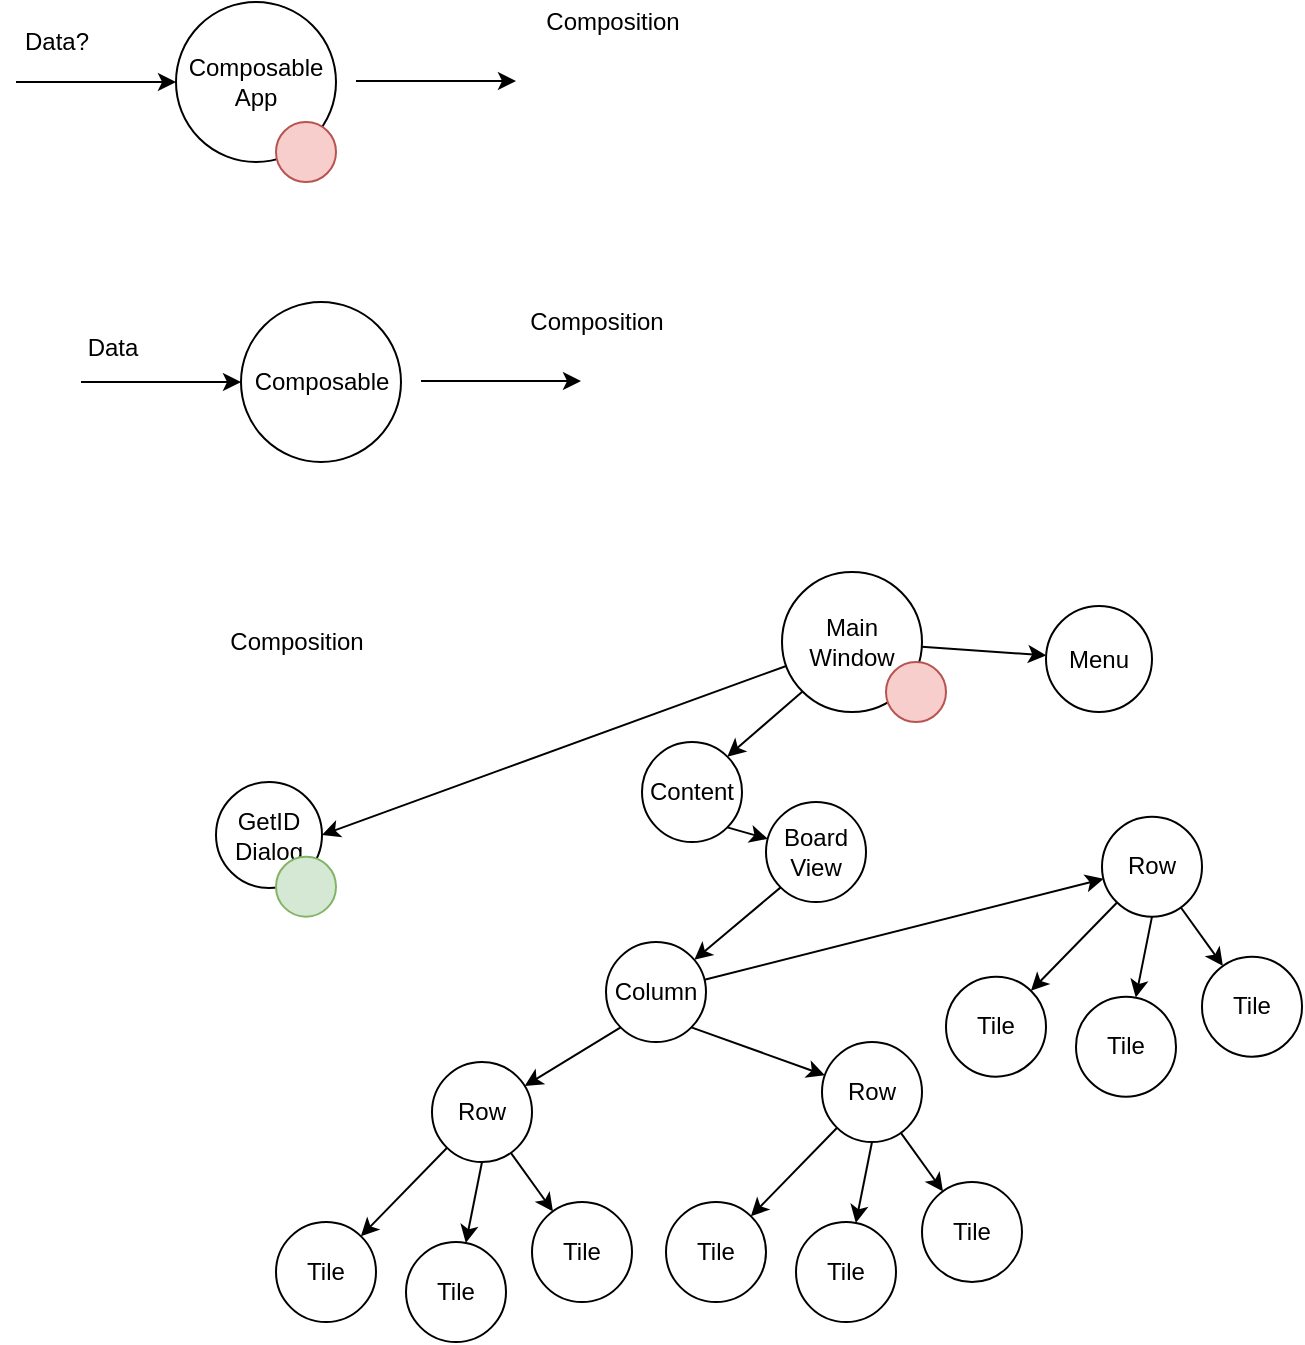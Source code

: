 <mxfile version="16.1.2" type="device" pages="5"><diagram name="Composition" id="DQzOrTwTT6oToo_THFVX"><mxGraphModel dx="770" dy="540" grid="1" gridSize="10" guides="1" tooltips="1" connect="1" arrows="1" fold="1" page="1" pageScale="1" pageWidth="827" pageHeight="1169" math="0" shadow="0"><root><mxCell id="EM75VLzxY7RigywYFU2o-0"/><mxCell id="EM75VLzxY7RigywYFU2o-1" parent="EM75VLzxY7RigywYFU2o-0"/><mxCell id="EM75VLzxY7RigywYFU2o-2" value="Composable&lt;br&gt;App" style="ellipse;whiteSpace=wrap;html=1;aspect=fixed;" parent="EM75VLzxY7RigywYFU2o-1" vertex="1"><mxGeometry x="130" y="70" width="80" height="80" as="geometry"/></mxCell><mxCell id="EM75VLzxY7RigywYFU2o-3" value="" style="endArrow=classic;html=1;rounded=0;entryX=0;entryY=0.5;entryDx=0;entryDy=0;" parent="EM75VLzxY7RigywYFU2o-1" target="EM75VLzxY7RigywYFU2o-2" edge="1"><mxGeometry width="50" height="50" relative="1" as="geometry"><mxPoint x="50" y="110" as="sourcePoint"/><mxPoint x="90" y="100" as="targetPoint"/></mxGeometry></mxCell><mxCell id="EM75VLzxY7RigywYFU2o-4" value="Composition" style="text;html=1;align=center;verticalAlign=middle;resizable=0;points=[];autosize=1;strokeColor=none;fillColor=none;" parent="EM75VLzxY7RigywYFU2o-1" vertex="1"><mxGeometry x="300" y="220" width="80" height="20" as="geometry"/></mxCell><mxCell id="EM75VLzxY7RigywYFU2o-5" value="" style="endArrow=classic;html=1;rounded=0;entryX=0;entryY=0.5;entryDx=0;entryDy=0;" parent="EM75VLzxY7RigywYFU2o-1" edge="1"><mxGeometry width="50" height="50" relative="1" as="geometry"><mxPoint x="220" y="109.5" as="sourcePoint"/><mxPoint x="300" y="109.5" as="targetPoint"/></mxGeometry></mxCell><mxCell id="EM75VLzxY7RigywYFU2o-6" value="Board&lt;br&gt;View" style="ellipse;whiteSpace=wrap;html=1;aspect=fixed;" parent="EM75VLzxY7RigywYFU2o-1" vertex="1"><mxGeometry x="425" y="470" width="50" height="50" as="geometry"/></mxCell><mxCell id="EM75VLzxY7RigywYFU2o-7" value="Column" style="ellipse;whiteSpace=wrap;html=1;aspect=fixed;" parent="EM75VLzxY7RigywYFU2o-1" vertex="1"><mxGeometry x="345" y="540" width="50" height="50" as="geometry"/></mxCell><mxCell id="EM75VLzxY7RigywYFU2o-8" value="" style="endArrow=classic;html=1;rounded=0;exitX=0;exitY=1;exitDx=0;exitDy=0;" parent="EM75VLzxY7RigywYFU2o-1" source="EM75VLzxY7RigywYFU2o-6" target="EM75VLzxY7RigywYFU2o-7" edge="1"><mxGeometry width="50" height="50" relative="1" as="geometry"><mxPoint x="435" y="610" as="sourcePoint"/><mxPoint x="485" y="560" as="targetPoint"/></mxGeometry></mxCell><mxCell id="EM75VLzxY7RigywYFU2o-9" value="Row" style="ellipse;whiteSpace=wrap;html=1;aspect=fixed;" parent="EM75VLzxY7RigywYFU2o-1" vertex="1"><mxGeometry x="258" y="600" width="50" height="50" as="geometry"/></mxCell><mxCell id="EM75VLzxY7RigywYFU2o-10" value="Tile" style="ellipse;whiteSpace=wrap;html=1;aspect=fixed;" parent="EM75VLzxY7RigywYFU2o-1" vertex="1"><mxGeometry x="308" y="670" width="50" height="50" as="geometry"/></mxCell><mxCell id="EM75VLzxY7RigywYFU2o-11" value="" style="endArrow=classic;html=1;rounded=0;" parent="EM75VLzxY7RigywYFU2o-1" source="EM75VLzxY7RigywYFU2o-9" target="EM75VLzxY7RigywYFU2o-10" edge="1"><mxGeometry width="50" height="50" relative="1" as="geometry"><mxPoint x="515" y="670" as="sourcePoint"/><mxPoint x="565" y="620" as="targetPoint"/></mxGeometry></mxCell><mxCell id="EM75VLzxY7RigywYFU2o-12" value="" style="endArrow=classic;html=1;rounded=0;exitX=0;exitY=1;exitDx=0;exitDy=0;" parent="EM75VLzxY7RigywYFU2o-1" source="EM75VLzxY7RigywYFU2o-7" target="EM75VLzxY7RigywYFU2o-9" edge="1"><mxGeometry width="50" height="50" relative="1" as="geometry"><mxPoint x="355" y="580" as="sourcePoint"/><mxPoint x="395.708" y="555.551" as="targetPoint"/></mxGeometry></mxCell><mxCell id="EM75VLzxY7RigywYFU2o-13" value="" style="ellipse;whiteSpace=wrap;html=1;aspect=fixed;fillColor=#f8cecc;strokeColor=#b85450;" parent="EM75VLzxY7RigywYFU2o-1" vertex="1"><mxGeometry x="180" y="130" width="30" height="30" as="geometry"/></mxCell><mxCell id="EM75VLzxY7RigywYFU2o-14" value="Tile" style="ellipse;whiteSpace=wrap;html=1;aspect=fixed;" parent="EM75VLzxY7RigywYFU2o-1" vertex="1"><mxGeometry x="245" y="690" width="50" height="50" as="geometry"/></mxCell><mxCell id="EM75VLzxY7RigywYFU2o-15" value="Tile" style="ellipse;whiteSpace=wrap;html=1;aspect=fixed;" parent="EM75VLzxY7RigywYFU2o-1" vertex="1"><mxGeometry x="180" y="680" width="50" height="50" as="geometry"/></mxCell><mxCell id="EM75VLzxY7RigywYFU2o-16" value="" style="endArrow=classic;html=1;rounded=0;" parent="EM75VLzxY7RigywYFU2o-1" source="EM75VLzxY7RigywYFU2o-9" target="EM75VLzxY7RigywYFU2o-15" edge="1"><mxGeometry width="50" height="50" relative="1" as="geometry"><mxPoint x="298.23" y="662.108" as="sourcePoint"/><mxPoint x="324.93" y="687.724" as="targetPoint"/></mxGeometry></mxCell><mxCell id="EM75VLzxY7RigywYFU2o-17" value="" style="endArrow=classic;html=1;rounded=0;exitX=0.5;exitY=1;exitDx=0;exitDy=0;" parent="EM75VLzxY7RigywYFU2o-1" source="EM75VLzxY7RigywYFU2o-9" target="EM75VLzxY7RigywYFU2o-14" edge="1"><mxGeometry width="50" height="50" relative="1" as="geometry"><mxPoint x="262.951" y="663.285" as="sourcePoint"/><mxPoint x="232.032" y="696.7" as="targetPoint"/></mxGeometry></mxCell><mxCell id="EM75VLzxY7RigywYFU2o-18" value="Row" style="ellipse;whiteSpace=wrap;html=1;aspect=fixed;" parent="EM75VLzxY7RigywYFU2o-1" vertex="1"><mxGeometry x="453" y="590" width="50" height="50" as="geometry"/></mxCell><mxCell id="EM75VLzxY7RigywYFU2o-19" value="Tile" style="ellipse;whiteSpace=wrap;html=1;aspect=fixed;" parent="EM75VLzxY7RigywYFU2o-1" vertex="1"><mxGeometry x="503" y="660" width="50" height="50" as="geometry"/></mxCell><mxCell id="EM75VLzxY7RigywYFU2o-20" value="" style="endArrow=classic;html=1;rounded=0;" parent="EM75VLzxY7RigywYFU2o-1" source="EM75VLzxY7RigywYFU2o-18" target="EM75VLzxY7RigywYFU2o-19" edge="1"><mxGeometry width="50" height="50" relative="1" as="geometry"><mxPoint x="710" y="660" as="sourcePoint"/><mxPoint x="760" y="610" as="targetPoint"/></mxGeometry></mxCell><mxCell id="EM75VLzxY7RigywYFU2o-21" value="Tile" style="ellipse;whiteSpace=wrap;html=1;aspect=fixed;" parent="EM75VLzxY7RigywYFU2o-1" vertex="1"><mxGeometry x="440" y="680" width="50" height="50" as="geometry"/></mxCell><mxCell id="EM75VLzxY7RigywYFU2o-22" value="Tile" style="ellipse;whiteSpace=wrap;html=1;aspect=fixed;" parent="EM75VLzxY7RigywYFU2o-1" vertex="1"><mxGeometry x="375" y="670" width="50" height="50" as="geometry"/></mxCell><mxCell id="EM75VLzxY7RigywYFU2o-23" value="" style="endArrow=classic;html=1;rounded=0;" parent="EM75VLzxY7RigywYFU2o-1" source="EM75VLzxY7RigywYFU2o-18" target="EM75VLzxY7RigywYFU2o-22" edge="1"><mxGeometry width="50" height="50" relative="1" as="geometry"><mxPoint x="493.23" y="652.108" as="sourcePoint"/><mxPoint x="519.93" y="677.724" as="targetPoint"/></mxGeometry></mxCell><mxCell id="EM75VLzxY7RigywYFU2o-24" value="" style="endArrow=classic;html=1;rounded=0;exitX=0.5;exitY=1;exitDx=0;exitDy=0;" parent="EM75VLzxY7RigywYFU2o-1" source="EM75VLzxY7RigywYFU2o-18" target="EM75VLzxY7RigywYFU2o-21" edge="1"><mxGeometry width="50" height="50" relative="1" as="geometry"><mxPoint x="457.951" y="653.285" as="sourcePoint"/><mxPoint x="427.032" y="686.7" as="targetPoint"/></mxGeometry></mxCell><mxCell id="EM75VLzxY7RigywYFU2o-25" value="" style="endArrow=classic;html=1;rounded=0;exitX=1;exitY=1;exitDx=0;exitDy=0;" parent="EM75VLzxY7RigywYFU2o-1" source="EM75VLzxY7RigywYFU2o-7" target="EM75VLzxY7RigywYFU2o-18" edge="1"><mxGeometry width="50" height="50" relative="1" as="geometry"><mxPoint x="362.322" y="592.678" as="sourcePoint"/><mxPoint x="314.343" y="621.981" as="targetPoint"/></mxGeometry></mxCell><mxCell id="EM75VLzxY7RigywYFU2o-26" value="Row" style="ellipse;whiteSpace=wrap;html=1;aspect=fixed;" parent="EM75VLzxY7RigywYFU2o-1" vertex="1"><mxGeometry x="593" y="477.32" width="50" height="50" as="geometry"/></mxCell><mxCell id="EM75VLzxY7RigywYFU2o-27" value="Tile" style="ellipse;whiteSpace=wrap;html=1;aspect=fixed;" parent="EM75VLzxY7RigywYFU2o-1" vertex="1"><mxGeometry x="643" y="547.32" width="50" height="50" as="geometry"/></mxCell><mxCell id="EM75VLzxY7RigywYFU2o-28" value="" style="endArrow=classic;html=1;rounded=0;" parent="EM75VLzxY7RigywYFU2o-1" source="EM75VLzxY7RigywYFU2o-26" target="EM75VLzxY7RigywYFU2o-27" edge="1"><mxGeometry width="50" height="50" relative="1" as="geometry"><mxPoint x="850" y="547.32" as="sourcePoint"/><mxPoint x="900" y="497.32" as="targetPoint"/></mxGeometry></mxCell><mxCell id="EM75VLzxY7RigywYFU2o-29" value="Tile" style="ellipse;whiteSpace=wrap;html=1;aspect=fixed;" parent="EM75VLzxY7RigywYFU2o-1" vertex="1"><mxGeometry x="580" y="567.32" width="50" height="50" as="geometry"/></mxCell><mxCell id="EM75VLzxY7RigywYFU2o-30" value="Tile" style="ellipse;whiteSpace=wrap;html=1;aspect=fixed;" parent="EM75VLzxY7RigywYFU2o-1" vertex="1"><mxGeometry x="515" y="557.32" width="50" height="50" as="geometry"/></mxCell><mxCell id="EM75VLzxY7RigywYFU2o-31" value="" style="endArrow=classic;html=1;rounded=0;" parent="EM75VLzxY7RigywYFU2o-1" source="EM75VLzxY7RigywYFU2o-26" target="EM75VLzxY7RigywYFU2o-30" edge="1"><mxGeometry width="50" height="50" relative="1" as="geometry"><mxPoint x="633.23" y="539.428" as="sourcePoint"/><mxPoint x="659.93" y="565.044" as="targetPoint"/></mxGeometry></mxCell><mxCell id="EM75VLzxY7RigywYFU2o-32" value="" style="endArrow=classic;html=1;rounded=0;exitX=0.5;exitY=1;exitDx=0;exitDy=0;" parent="EM75VLzxY7RigywYFU2o-1" source="EM75VLzxY7RigywYFU2o-26" target="EM75VLzxY7RigywYFU2o-29" edge="1"><mxGeometry width="50" height="50" relative="1" as="geometry"><mxPoint x="597.951" y="540.605" as="sourcePoint"/><mxPoint x="567.032" y="574.02" as="targetPoint"/></mxGeometry></mxCell><mxCell id="EM75VLzxY7RigywYFU2o-33" value="" style="endArrow=classic;html=1;rounded=0;" parent="EM75VLzxY7RigywYFU2o-1" source="EM75VLzxY7RigywYFU2o-7" target="EM75VLzxY7RigywYFU2o-26" edge="1"><mxGeometry width="50" height="50" relative="1" as="geometry"><mxPoint x="527.678" y="469.998" as="sourcePoint"/><mxPoint x="454.343" y="509.301" as="targetPoint"/></mxGeometry></mxCell><mxCell id="EM75VLzxY7RigywYFU2o-34" value="Composable" style="ellipse;whiteSpace=wrap;html=1;aspect=fixed;" parent="EM75VLzxY7RigywYFU2o-1" vertex="1"><mxGeometry x="162.5" y="220" width="80" height="80" as="geometry"/></mxCell><mxCell id="EM75VLzxY7RigywYFU2o-35" value="" style="endArrow=classic;html=1;rounded=0;entryX=0;entryY=0.5;entryDx=0;entryDy=0;" parent="EM75VLzxY7RigywYFU2o-1" target="EM75VLzxY7RigywYFU2o-34" edge="1"><mxGeometry width="50" height="50" relative="1" as="geometry"><mxPoint x="82.5" y="260" as="sourcePoint"/><mxPoint x="122.5" y="250" as="targetPoint"/></mxGeometry></mxCell><mxCell id="EM75VLzxY7RigywYFU2o-36" value="" style="endArrow=classic;html=1;rounded=0;entryX=0;entryY=0.5;entryDx=0;entryDy=0;" parent="EM75VLzxY7RigywYFU2o-1" edge="1"><mxGeometry width="50" height="50" relative="1" as="geometry"><mxPoint x="252.5" y="259.5" as="sourcePoint"/><mxPoint x="332.5" y="259.5" as="targetPoint"/></mxGeometry></mxCell><mxCell id="EM75VLzxY7RigywYFU2o-37" value="Data" style="text;html=1;align=center;verticalAlign=middle;resizable=0;points=[];autosize=1;strokeColor=none;fillColor=none;" parent="EM75VLzxY7RigywYFU2o-1" vertex="1"><mxGeometry x="77.5" y="232.68" width="40" height="20" as="geometry"/></mxCell><mxCell id="EM75VLzxY7RigywYFU2o-38" value="Composition" style="text;html=1;align=center;verticalAlign=middle;resizable=0;points=[];autosize=1;strokeColor=none;fillColor=none;" parent="EM75VLzxY7RigywYFU2o-1" vertex="1"><mxGeometry x="150" y="380.0" width="80" height="20" as="geometry"/></mxCell><mxCell id="EM75VLzxY7RigywYFU2o-39" value="Composition" style="text;html=1;align=center;verticalAlign=middle;resizable=0;points=[];autosize=1;strokeColor=none;fillColor=none;" parent="EM75VLzxY7RigywYFU2o-1" vertex="1"><mxGeometry x="308" y="70" width="80" height="20" as="geometry"/></mxCell><mxCell id="EM75VLzxY7RigywYFU2o-40" value="Data?" style="text;html=1;align=center;verticalAlign=middle;resizable=0;points=[];autosize=1;strokeColor=none;fillColor=none;" parent="EM75VLzxY7RigywYFU2o-1" vertex="1"><mxGeometry x="45" y="80" width="50" height="20" as="geometry"/></mxCell><mxCell id="EM75VLzxY7RigywYFU2o-41" value="Main&lt;br&gt;Window" style="ellipse;whiteSpace=wrap;html=1;aspect=fixed;" parent="EM75VLzxY7RigywYFU2o-1" vertex="1"><mxGeometry x="433" y="355" width="70" height="70" as="geometry"/></mxCell><mxCell id="EM75VLzxY7RigywYFU2o-42" value="" style="ellipse;whiteSpace=wrap;html=1;aspect=fixed;fillColor=#f8cecc;strokeColor=#b85450;" parent="EM75VLzxY7RigywYFU2o-1" vertex="1"><mxGeometry x="485" y="400" width="30" height="30" as="geometry"/></mxCell><mxCell id="EM75VLzxY7RigywYFU2o-43" value="" style="endArrow=classic;html=1;rounded=0;exitX=0;exitY=1;exitDx=0;exitDy=0;entryX=1;entryY=0;entryDx=0;entryDy=0;" parent="EM75VLzxY7RigywYFU2o-1" source="EM75VLzxY7RigywYFU2o-41" target="EM75VLzxY7RigywYFU2o-46" edge="1"><mxGeometry width="50" height="50" relative="1" as="geometry"><mxPoint x="325" y="440" as="sourcePoint"/><mxPoint x="390" y="430" as="targetPoint"/></mxGeometry></mxCell><mxCell id="EM75VLzxY7RigywYFU2o-44" value="Menu" style="ellipse;whiteSpace=wrap;html=1;aspect=fixed;" parent="EM75VLzxY7RigywYFU2o-1" vertex="1"><mxGeometry x="565" y="372" width="53" height="53" as="geometry"/></mxCell><mxCell id="EM75VLzxY7RigywYFU2o-45" value="" style="endArrow=classic;html=1;rounded=0;" parent="EM75VLzxY7RigywYFU2o-1" source="EM75VLzxY7RigywYFU2o-41" target="EM75VLzxY7RigywYFU2o-44" edge="1"><mxGeometry width="50" height="50" relative="1" as="geometry"><mxPoint x="453.251" y="424.749" as="sourcePoint"/><mxPoint x="430.643" y="463.433" as="targetPoint"/></mxGeometry></mxCell><mxCell id="EM75VLzxY7RigywYFU2o-46" value="Content" style="ellipse;whiteSpace=wrap;html=1;aspect=fixed;" parent="EM75VLzxY7RigywYFU2o-1" vertex="1"><mxGeometry x="363" y="440" width="50" height="50" as="geometry"/></mxCell><mxCell id="EM75VLzxY7RigywYFU2o-47" value="" style="endArrow=classic;html=1;rounded=0;exitX=1;exitY=1;exitDx=0;exitDy=0;" parent="EM75VLzxY7RigywYFU2o-1" source="EM75VLzxY7RigywYFU2o-46" target="EM75VLzxY7RigywYFU2o-6" edge="1"><mxGeometry width="50" height="50" relative="1" as="geometry"><mxPoint x="210" y="510" as="sourcePoint"/><mxPoint x="260" y="460" as="targetPoint"/></mxGeometry></mxCell><mxCell id="EM75VLzxY7RigywYFU2o-48" value="GetID&lt;br&gt;Dialog" style="ellipse;whiteSpace=wrap;html=1;aspect=fixed;" parent="EM75VLzxY7RigywYFU2o-1" vertex="1"><mxGeometry x="150" y="460" width="53" height="53" as="geometry"/></mxCell><mxCell id="EM75VLzxY7RigywYFU2o-49" value="" style="endArrow=classic;html=1;rounded=0;entryX=1;entryY=0.5;entryDx=0;entryDy=0;" parent="EM75VLzxY7RigywYFU2o-1" source="EM75VLzxY7RigywYFU2o-41" target="EM75VLzxY7RigywYFU2o-48" edge="1"><mxGeometry width="50" height="50" relative="1" as="geometry"><mxPoint x="453.251" y="424.749" as="sourcePoint"/><mxPoint x="390.678" y="447.322" as="targetPoint"/></mxGeometry></mxCell><mxCell id="EM75VLzxY7RigywYFU2o-50" value="" style="ellipse;whiteSpace=wrap;html=1;aspect=fixed;fillColor=#d5e8d4;strokeColor=#82b366;" parent="EM75VLzxY7RigywYFU2o-1" vertex="1"><mxGeometry x="180" y="497.32" width="30" height="30" as="geometry"/></mxCell></root></mxGraphModel></diagram><diagram id="XFgPC7SHiE-whiL49PA9" name="Layered Archtecture"><mxGraphModel dx="1346" dy="822" grid="1" gridSize="10" guides="1" tooltips="1" connect="1" arrows="1" fold="1" page="1" pageScale="1" pageWidth="827" pageHeight="1169" math="0" shadow="0"><root><mxCell id="QUNlm2pRyiHpR9B8u_TT-0"/><mxCell id="QUNlm2pRyiHpR9B8u_TT-1" parent="QUNlm2pRyiHpR9B8u_TT-0"/><mxCell id="sozCLnGSaxEM8_Ai2AmW-0" value="Data Layer" style="rounded=0;whiteSpace=wrap;html=1;" parent="QUNlm2pRyiHpR9B8u_TT-1" vertex="1"><mxGeometry x="190" y="480" width="310" height="50" as="geometry"/></mxCell><mxCell id="I8IljvWTggJ1wj0o0t3Q-0" value="Domain Layer (Business Layer)" style="rounded=0;whiteSpace=wrap;html=1;" parent="QUNlm2pRyiHpR9B8u_TT-1" vertex="1"><mxGeometry x="190" y="430" width="310" height="50" as="geometry"/></mxCell><mxCell id="I8IljvWTggJ1wj0o0t3Q-1" value="Presentation Layer" style="rounded=0;whiteSpace=wrap;html=1;" parent="QUNlm2pRyiHpR9B8u_TT-1" vertex="1"><mxGeometry x="190" y="380" width="310" height="50" as="geometry"/></mxCell><mxCell id="I8IljvWTggJ1wj0o0t3Q-2" value="" style="endArrow=classic;html=1;rounded=0;" parent="QUNlm2pRyiHpR9B8u_TT-1" edge="1"><mxGeometry width="50" height="50" relative="1" as="geometry"><mxPoint x="230" y="410" as="sourcePoint"/><mxPoint x="230" y="450" as="targetPoint"/></mxGeometry></mxCell><mxCell id="I8IljvWTggJ1wj0o0t3Q-3" value="" style="endArrow=classic;html=1;rounded=0;" parent="QUNlm2pRyiHpR9B8u_TT-1" edge="1"><mxGeometry width="50" height="50" relative="1" as="geometry"><mxPoint x="230" y="470" as="sourcePoint"/><mxPoint x="230" y="510" as="targetPoint"/></mxGeometry></mxCell><mxCell id="koKv7q79C_sLxPK9YNgt-7" value="" style="group" parent="QUNlm2pRyiHpR9B8u_TT-1" vertex="1" connectable="0"><mxGeometry x="430" y="350" width="100" height="80" as="geometry"/></mxCell><mxCell id="koKv7q79C_sLxPK9YNgt-0" value="C" style="ellipse;whiteSpace=wrap;html=1;aspect=fixed;" parent="koKv7q79C_sLxPK9YNgt-7" vertex="1"><mxGeometry x="36.667" width="21.538" height="21.538" as="geometry"/></mxCell><mxCell id="koKv7q79C_sLxPK9YNgt-1" value="V" style="ellipse;whiteSpace=wrap;html=1;aspect=fixed;" parent="koKv7q79C_sLxPK9YNgt-7" vertex="1"><mxGeometry y="48" width="21.538" height="21.538" as="geometry"/></mxCell><mxCell id="koKv7q79C_sLxPK9YNgt-2" value="M" style="ellipse;whiteSpace=wrap;html=1;aspect=fixed;" parent="koKv7q79C_sLxPK9YNgt-7" vertex="1"><mxGeometry x="73.333" y="48" width="21.538" height="21.538" as="geometry"/></mxCell><mxCell id="koKv7q79C_sLxPK9YNgt-3" value="" style="endArrow=classic;html=1;rounded=0;exitX=0.085;exitY=0.79;exitDx=0;exitDy=0;exitPerimeter=0;" parent="koKv7q79C_sLxPK9YNgt-7" source="koKv7q79C_sLxPK9YNgt-0" target="koKv7q79C_sLxPK9YNgt-1" edge="1"><mxGeometry width="50" height="50" relative="1" as="geometry"><mxPoint x="43.333" y="68.0" as="sourcePoint"/><mxPoint x="60" y="48" as="targetPoint"/></mxGeometry></mxCell><mxCell id="koKv7q79C_sLxPK9YNgt-4" value="" style="endArrow=classic;html=1;rounded=0;entryX=0;entryY=0.5;entryDx=0;entryDy=0;" parent="koKv7q79C_sLxPK9YNgt-7" source="koKv7q79C_sLxPK9YNgt-1" target="koKv7q79C_sLxPK9YNgt-2" edge="1"><mxGeometry width="50" height="50" relative="1" as="geometry"><mxPoint x="42.267" y="29.28" as="sourcePoint"/><mxPoint x="56.667" y="68.0" as="targetPoint"/></mxGeometry></mxCell><mxCell id="koKv7q79C_sLxPK9YNgt-5" value="" style="endArrow=classic;html=1;rounded=0;" parent="koKv7q79C_sLxPK9YNgt-7" source="koKv7q79C_sLxPK9YNgt-0" target="koKv7q79C_sLxPK9YNgt-2" edge="1"><mxGeometry width="50" height="50" relative="1" as="geometry"><mxPoint x="30" y="68.0" as="sourcePoint"/><mxPoint x="76.667" y="68.0" as="targetPoint"/></mxGeometry></mxCell><mxCell id="koKv7q79C_sLxPK9YNgt-6" value="" style="endArrow=classic;html=1;rounded=0;strokeColor=#FF0000;" parent="koKv7q79C_sLxPK9YNgt-7" edge="1"><mxGeometry width="50" height="50" relative="1" as="geometry"><mxPoint x="26.667" y="56" as="sourcePoint"/><mxPoint x="43.333" y="32" as="targetPoint"/></mxGeometry></mxCell><mxCell id="xPbCDEJXuOsCUDQsQods-0" value="" style="endArrow=classic;html=1;rounded=0;" parent="QUNlm2pRyiHpR9B8u_TT-1" edge="1"><mxGeometry width="50" height="50" relative="1" as="geometry"><mxPoint x="520" y="500" as="sourcePoint"/><mxPoint x="520" y="470" as="targetPoint"/></mxGeometry></mxCell><mxCell id="1Jih7F8-1dYkP_6f8EYf-0" value="" style="verticalLabelPosition=bottom;verticalAlign=top;html=1;shape=mxgraph.basic.x;fillColor=#FF0000;" parent="QUNlm2pRyiHpR9B8u_TT-1" vertex="1"><mxGeometry x="530" y="480" width="11" height="15" as="geometry"/></mxCell></root></mxGraphModel></diagram><diagram id="tP1muGleJNkZxtdEtbyS" name="DB interactions"><mxGraphModel dx="1106" dy="822" grid="1" gridSize="10" guides="1" tooltips="1" connect="1" arrows="1" fold="1" page="1" pageScale="1" pageWidth="827" pageHeight="1169" math="0" shadow="0"><root><mxCell id="WgF3wN6uJbwKUoMRtvB2-0"/><mxCell id="WgF3wN6uJbwKUoMRtvB2-1" parent="WgF3wN6uJbwKUoMRtvB2-0"/><mxCell id="WgF3wN6uJbwKUoMRtvB2-3" value="" style="shape=datastore;whiteSpace=wrap;html=1;" parent="WgF3wN6uJbwKUoMRtvB2-1" vertex="1"><mxGeometry x="350" y="470" width="50" height="70" as="geometry"/></mxCell><mxCell id="WgF3wN6uJbwKUoMRtvB2-4" value="" style="ellipse;whiteSpace=wrap;html=1;aspect=fixed;" parent="WgF3wN6uJbwKUoMRtvB2-1" vertex="1"><mxGeometry x="230" y="630" width="80" height="80" as="geometry"/></mxCell><mxCell id="WgF3wN6uJbwKUoMRtvB2-5" value="" style="endArrow=classic;html=1;rounded=0;exitX=0.75;exitY=0;exitDx=0;exitDy=0;exitPerimeter=0;" parent="WgF3wN6uJbwKUoMRtvB2-1" source="WgF3wN6uJbwKUoMRtvB2-4" edge="1"><mxGeometry width="50" height="50" relative="1" as="geometry"><mxPoint x="370" y="620" as="sourcePoint"/><mxPoint x="350" y="550" as="targetPoint"/></mxGeometry></mxCell><mxCell id="WgF3wN6uJbwKUoMRtvB2-6" value="" style="ellipse;whiteSpace=wrap;html=1;aspect=fixed;" parent="WgF3wN6uJbwKUoMRtvB2-1" vertex="1"><mxGeometry x="470" y="640" width="80" height="80" as="geometry"/></mxCell><mxCell id="WgF3wN6uJbwKUoMRtvB2-7" value="" style="endArrow=classic;html=1;rounded=0;" parent="WgF3wN6uJbwKUoMRtvB2-1" edge="1"><mxGeometry width="50" height="50" relative="1" as="geometry"><mxPoint x="410" y="550" as="sourcePoint"/><mxPoint x="480" y="640" as="targetPoint"/></mxGeometry></mxCell><mxCell id="WgF3wN6uJbwKUoMRtvB2-9" value="SharedGameState" style="text;html=1;strokeColor=none;fillColor=none;align=center;verticalAlign=middle;whiteSpace=wrap;rounded=0;" parent="WgF3wN6uJbwKUoMRtvB2-1" vertex="1"><mxGeometry x="170" y="560" width="110" height="30" as="geometry"/></mxCell><mxCell id="WgF3wN6uJbwKUoMRtvB2-11" value="Board" style="text;html=1;strokeColor=none;fillColor=none;align=center;verticalAlign=middle;whiteSpace=wrap;rounded=0;" parent="WgF3wN6uJbwKUoMRtvB2-1" vertex="1"><mxGeometry x="240" y="655" width="60" height="30" as="geometry"/></mxCell><mxCell id="WgF3wN6uJbwKUoMRtvB2-12" value="Board" style="text;html=1;strokeColor=none;fillColor=none;align=center;verticalAlign=middle;whiteSpace=wrap;rounded=0;" parent="WgF3wN6uJbwKUoMRtvB2-1" vertex="1"><mxGeometry x="480" y="665" width="60" height="30" as="geometry"/></mxCell><mxCell id="GWDLY_A5tAGvPXr1rmAg-0" value="SharedGameState" style="text;html=1;strokeColor=none;fillColor=none;align=center;verticalAlign=middle;whiteSpace=wrap;rounded=0;" parent="WgF3wN6uJbwKUoMRtvB2-1" vertex="1"><mxGeometry x="460" y="560" width="110" height="30" as="geometry"/></mxCell></root></mxGraphModel></diagram><diagram id="IVs3qbxA9G17hMsgnnh2" name="Composition details"><mxGraphModel dx="770" dy="593" grid="1" gridSize="10" guides="1" tooltips="1" connect="1" arrows="1" fold="1" page="1" pageScale="1" pageWidth="827" pageHeight="1169" math="0" shadow="0"><root><mxCell id="sOrv18CQVYlE2-Vitsdv-0"/><mxCell id="sOrv18CQVYlE2-Vitsdv-1" parent="sOrv18CQVYlE2-Vitsdv-0"/><mxCell id="sOrv18CQVYlE2-Vitsdv-2" value="Composable&lt;br&gt;App" style="ellipse;whiteSpace=wrap;html=1;aspect=fixed;" parent="sOrv18CQVYlE2-Vitsdv-1" vertex="1"><mxGeometry x="130" y="70" width="80" height="80" as="geometry"/></mxCell><mxCell id="sOrv18CQVYlE2-Vitsdv-3" value="" style="endArrow=classic;html=1;rounded=0;entryX=0;entryY=0.5;entryDx=0;entryDy=0;" parent="sOrv18CQVYlE2-Vitsdv-1" target="sOrv18CQVYlE2-Vitsdv-2" edge="1"><mxGeometry width="50" height="50" relative="1" as="geometry"><mxPoint x="50" y="110" as="sourcePoint"/><mxPoint x="90" y="100" as="targetPoint"/></mxGeometry></mxCell><mxCell id="sOrv18CQVYlE2-Vitsdv-5" value="Composition" style="text;html=1;align=center;verticalAlign=middle;resizable=0;points=[];autosize=1;strokeColor=none;fillColor=none;" parent="sOrv18CQVYlE2-Vitsdv-1" vertex="1"><mxGeometry x="689.25" y="70" width="80" height="20" as="geometry"/></mxCell><mxCell id="sOrv18CQVYlE2-Vitsdv-6" value="" style="endArrow=classic;html=1;rounded=0;entryX=0;entryY=0.5;entryDx=0;entryDy=0;" parent="sOrv18CQVYlE2-Vitsdv-1" edge="1"><mxGeometry width="50" height="50" relative="1" as="geometry"><mxPoint x="220" y="109.5" as="sourcePoint"/><mxPoint x="300" y="109.5" as="targetPoint"/></mxGeometry></mxCell><mxCell id="sOrv18CQVYlE2-Vitsdv-10" value="Row" style="ellipse;whiteSpace=wrap;html=1;aspect=fixed;" parent="sOrv18CQVYlE2-Vitsdv-1" vertex="1"><mxGeometry x="258" y="400" width="50" height="50" as="geometry"/></mxCell><mxCell id="sOrv18CQVYlE2-Vitsdv-11" value="Inner" style="ellipse;whiteSpace=wrap;html=1;aspect=fixed;" parent="sOrv18CQVYlE2-Vitsdv-1" vertex="1"><mxGeometry x="340" y="460" width="50" height="50" as="geometry"/></mxCell><mxCell id="sOrv18CQVYlE2-Vitsdv-12" value="" style="endArrow=classic;html=1;rounded=0;" parent="sOrv18CQVYlE2-Vitsdv-1" source="sOrv18CQVYlE2-Vitsdv-10" target="sOrv18CQVYlE2-Vitsdv-11" edge="1"><mxGeometry width="50" height="50" relative="1" as="geometry"><mxPoint x="515" y="670" as="sourcePoint"/><mxPoint x="565" y="620" as="targetPoint"/></mxGeometry></mxCell><mxCell id="sOrv18CQVYlE2-Vitsdv-16" value="" style="endArrow=classic;html=1;rounded=0;exitX=0;exitY=1;exitDx=0;exitDy=0;" parent="sOrv18CQVYlE2-Vitsdv-1" source="agZH2Bjcedg1NC9KTspC-5" target="sOrv18CQVYlE2-Vitsdv-10" edge="1"><mxGeometry width="50" height="50" relative="1" as="geometry"><mxPoint x="355" y="580" as="sourcePoint"/><mxPoint x="395.708" y="555.551" as="targetPoint"/></mxGeometry></mxCell><mxCell id="zea3jXERtuVWsgwWU70J-2" value="" style="ellipse;whiteSpace=wrap;html=1;aspect=fixed;fillColor=#f8cecc;strokeColor=#b85450;" parent="sOrv18CQVYlE2-Vitsdv-1" vertex="1"><mxGeometry x="180" y="130" width="30" height="30" as="geometry"/></mxCell><mxCell id="zea3jXERtuVWsgwWU70J-3" value="Button" style="ellipse;whiteSpace=wrap;html=1;aspect=fixed;" parent="sOrv18CQVYlE2-Vitsdv-1" vertex="1"><mxGeometry x="243" y="490" width="50" height="50" as="geometry"/></mxCell><mxCell id="zea3jXERtuVWsgwWU70J-4" value="Text" style="ellipse;whiteSpace=wrap;html=1;aspect=fixed;" parent="sOrv18CQVYlE2-Vitsdv-1" vertex="1"><mxGeometry x="145" y="460" width="50" height="50" as="geometry"/></mxCell><mxCell id="zea3jXERtuVWsgwWU70J-5" value="" style="endArrow=classic;html=1;rounded=0;" parent="sOrv18CQVYlE2-Vitsdv-1" source="sOrv18CQVYlE2-Vitsdv-10" target="zea3jXERtuVWsgwWU70J-4" edge="1"><mxGeometry width="50" height="50" relative="1" as="geometry"><mxPoint x="298.23" y="662.108" as="sourcePoint"/><mxPoint x="324.93" y="687.724" as="targetPoint"/></mxGeometry></mxCell><mxCell id="zea3jXERtuVWsgwWU70J-6" value="" style="endArrow=classic;html=1;rounded=0;exitX=0.32;exitY=0.94;exitDx=0;exitDy=0;exitPerimeter=0;" parent="sOrv18CQVYlE2-Vitsdv-1" source="sOrv18CQVYlE2-Vitsdv-10" target="zea3jXERtuVWsgwWU70J-3" edge="1"><mxGeometry width="50" height="50" relative="1" as="geometry"><mxPoint x="262.951" y="663.285" as="sourcePoint"/><mxPoint x="232.032" y="696.7" as="targetPoint"/></mxGeometry></mxCell><mxCell id="zea3jXERtuVWsgwWU70J-28" value="Composable" style="ellipse;whiteSpace=wrap;html=1;aspect=fixed;" parent="sOrv18CQVYlE2-Vitsdv-1" vertex="1"><mxGeometry x="551.75" y="70" width="80" height="80" as="geometry"/></mxCell><mxCell id="zea3jXERtuVWsgwWU70J-29" value="" style="endArrow=classic;html=1;rounded=0;entryX=0;entryY=0.5;entryDx=0;entryDy=0;" parent="sOrv18CQVYlE2-Vitsdv-1" target="zea3jXERtuVWsgwWU70J-28" edge="1"><mxGeometry width="50" height="50" relative="1" as="geometry"><mxPoint x="471.75" y="110" as="sourcePoint"/><mxPoint x="511.75" y="100" as="targetPoint"/></mxGeometry></mxCell><mxCell id="zea3jXERtuVWsgwWU70J-30" value="" style="endArrow=classic;html=1;rounded=0;entryX=0;entryY=0.5;entryDx=0;entryDy=0;" parent="sOrv18CQVYlE2-Vitsdv-1" edge="1"><mxGeometry width="50" height="50" relative="1" as="geometry"><mxPoint x="641.75" y="109.5" as="sourcePoint"/><mxPoint x="721.75" y="109.5" as="targetPoint"/></mxGeometry></mxCell><mxCell id="zea3jXERtuVWsgwWU70J-32" value="Data" style="text;html=1;align=center;verticalAlign=middle;resizable=0;points=[];autosize=1;strokeColor=none;fillColor=none;" parent="sOrv18CQVYlE2-Vitsdv-1" vertex="1"><mxGeometry x="466.75" y="82.68" width="40" height="20" as="geometry"/></mxCell><mxCell id="zea3jXERtuVWsgwWU70J-33" value="Composition" style="text;html=1;align=center;verticalAlign=middle;resizable=0;points=[];autosize=1;strokeColor=none;fillColor=none;" parent="sOrv18CQVYlE2-Vitsdv-1" vertex="1"><mxGeometry x="240" y="260.0" width="80" height="20" as="geometry"/></mxCell><mxCell id="4t40e_N5Oaf3Y5Rbovl1-0" value="Composition" style="text;html=1;align=center;verticalAlign=middle;resizable=0;points=[];autosize=1;strokeColor=none;fillColor=none;" parent="sOrv18CQVYlE2-Vitsdv-1" vertex="1"><mxGeometry x="293" y="70" width="80" height="20" as="geometry"/></mxCell><mxCell id="4t40e_N5Oaf3Y5Rbovl1-1" value="Data?" style="text;html=1;align=center;verticalAlign=middle;resizable=0;points=[];autosize=1;strokeColor=none;fillColor=none;" parent="sOrv18CQVYlE2-Vitsdv-1" vertex="1"><mxGeometry x="45" y="80" width="50" height="20" as="geometry"/></mxCell><mxCell id="agZH2Bjcedg1NC9KTspC-0" value="App" style="ellipse;whiteSpace=wrap;html=1;aspect=fixed;" parent="sOrv18CQVYlE2-Vitsdv-1" vertex="1"><mxGeometry x="400" y="250" width="70" height="70" as="geometry"/></mxCell><mxCell id="agZH2Bjcedg1NC9KTspC-2" value="" style="endArrow=classic;html=1;rounded=0;exitX=0;exitY=1;exitDx=0;exitDy=0;entryX=1;entryY=0;entryDx=0;entryDy=0;" parent="sOrv18CQVYlE2-Vitsdv-1" source="agZH2Bjcedg1NC9KTspC-0" target="agZH2Bjcedg1NC9KTspC-5" edge="1"><mxGeometry width="50" height="50" relative="1" as="geometry"><mxPoint x="325" y="440" as="sourcePoint"/><mxPoint x="390" y="430" as="targetPoint"/></mxGeometry></mxCell><mxCell id="agZH2Bjcedg1NC9KTspC-5" value="Outer" style="ellipse;whiteSpace=wrap;html=1;aspect=fixed;" parent="sOrv18CQVYlE2-Vitsdv-1" vertex="1"><mxGeometry x="328.75" y="340" width="50" height="50" as="geometry"/></mxCell><mxCell id="6lrCIlYuZFd-1WALy9Kg-0" value="Stateful" style="text;html=1;align=center;verticalAlign=middle;resizable=0;points=[];autosize=1;strokeColor=none;fillColor=none;fontSize=18;" parent="sOrv18CQVYlE2-Vitsdv-1" vertex="1"><mxGeometry x="130" y="25" width="80" height="30" as="geometry"/></mxCell><mxCell id="6lrCIlYuZFd-1WALy9Kg-1" value="Stateless" style="text;html=1;align=center;verticalAlign=middle;resizable=0;points=[];autosize=1;strokeColor=none;fillColor=none;fontSize=18;" parent="sOrv18CQVYlE2-Vitsdv-1" vertex="1"><mxGeometry x="558" y="25" width="90" height="30" as="geometry"/></mxCell><mxCell id="6lrCIlYuZFd-1WALy9Kg-3" value="Text" style="ellipse;whiteSpace=wrap;html=1;aspect=fixed;" parent="sOrv18CQVYlE2-Vitsdv-1" vertex="1"><mxGeometry x="200" y="560" width="50" height="50" as="geometry"/></mxCell><mxCell id="6lrCIlYuZFd-1WALy9Kg-4" value="" style="endArrow=classic;html=1;rounded=0;entryX=0.7;entryY=0.02;entryDx=0;entryDy=0;entryPerimeter=0;" parent="sOrv18CQVYlE2-Vitsdv-1" source="zea3jXERtuVWsgwWU70J-3" target="6lrCIlYuZFd-1WALy9Kg-3" edge="1"><mxGeometry width="50" height="50" relative="1" as="geometry"><mxPoint x="293" y="460" as="sourcePoint"/><mxPoint x="210" y="600" as="targetPoint"/></mxGeometry></mxCell><mxCell id="6lrCIlYuZFd-1WALy9Kg-6" value="Button" style="ellipse;whiteSpace=wrap;html=1;aspect=fixed;" parent="sOrv18CQVYlE2-Vitsdv-1" vertex="1"><mxGeometry x="414" y="520" width="50" height="50" as="geometry"/></mxCell><mxCell id="6lrCIlYuZFd-1WALy9Kg-7" value="Text" style="ellipse;whiteSpace=wrap;html=1;aspect=fixed;" parent="sOrv18CQVYlE2-Vitsdv-1" vertex="1"><mxGeometry x="350" y="570" width="50" height="50" as="geometry"/></mxCell><mxCell id="6lrCIlYuZFd-1WALy9Kg-8" value="" style="endArrow=classic;html=1;rounded=0;" parent="sOrv18CQVYlE2-Vitsdv-1" source="6lrCIlYuZFd-1WALy9Kg-6" target="6lrCIlYuZFd-1WALy9Kg-7" edge="1"><mxGeometry width="50" height="50" relative="1" as="geometry"><mxPoint x="501.75" y="470" as="sourcePoint"/><mxPoint x="418.75" y="610" as="targetPoint"/></mxGeometry></mxCell><mxCell id="6lrCIlYuZFd-1WALy9Kg-9" value="" style="endArrow=classic;html=1;rounded=0;exitX=0.725;exitY=0.94;exitDx=0;exitDy=0;exitPerimeter=0;" parent="sOrv18CQVYlE2-Vitsdv-1" source="sOrv18CQVYlE2-Vitsdv-11" target="6lrCIlYuZFd-1WALy9Kg-6" edge="1"><mxGeometry width="50" height="50" relative="1" as="geometry"><mxPoint x="308.446" y="454.658" as="sourcePoint"/><mxPoint x="348.401" y="505.266" as="targetPoint"/></mxGeometry></mxCell><mxCell id="Mxq2dQjAnBQSTwSRyHFu-0" value="" style="ellipse;whiteSpace=wrap;html=1;aspect=fixed;fillColor=#f8cecc;strokeColor=#b85450;" vertex="1" parent="sOrv18CQVYlE2-Vitsdv-1"><mxGeometry x="360" y="370" width="30" height="30" as="geometry"/></mxCell></root></mxGraphModel></diagram><diagram id="8ujCWl7JmTOtieuwDSNm" name="Page-5"><mxGraphModel dx="770" dy="593" grid="1" gridSize="10" guides="1" tooltips="1" connect="1" arrows="1" fold="1" page="1" pageScale="1" pageWidth="827" pageHeight="1169" math="0" shadow="0"><root><mxCell id="dPkVIDTCVnm42DLCkt3v-0"/><mxCell id="dPkVIDTCVnm42DLCkt3v-1" parent="dPkVIDTCVnm42DLCkt3v-0"/><mxCell id="dPkVIDTCVnm42DLCkt3v-2" value="Holder" style="ellipse;whiteSpace=wrap;html=1;aspect=fixed;" vertex="1" parent="dPkVIDTCVnm42DLCkt3v-1"><mxGeometry x="180" y="120" width="80" height="80" as="geometry"/></mxCell><mxCell id="dPkVIDTCVnm42DLCkt3v-3" value="" style="endArrow=classic;html=1;rounded=0;" edge="1" parent="dPkVIDTCVnm42DLCkt3v-1" source="dPkVIDTCVnm42DLCkt3v-2" target="dPkVIDTCVnm42DLCkt3v-4"><mxGeometry width="50" height="50" relative="1" as="geometry"><mxPoint x="350" y="190" as="sourcePoint"/><mxPoint x="400" y="210" as="targetPoint"/></mxGeometry></mxCell><mxCell id="dPkVIDTCVnm42DLCkt3v-5" value="content" style="edgeLabel;html=1;align=center;verticalAlign=middle;resizable=0;points=[];" vertex="1" connectable="0" parent="dPkVIDTCVnm42DLCkt3v-3"><mxGeometry x="-0.257" y="2" relative="1" as="geometry"><mxPoint as="offset"/></mxGeometry></mxCell><mxCell id="dPkVIDTCVnm42DLCkt3v-4" value="1" style="ellipse;whiteSpace=wrap;html=1;aspect=fixed;" vertex="1" parent="dPkVIDTCVnm42DLCkt3v-1"><mxGeometry x="320" y="190" width="80" height="80" as="geometry"/></mxCell><mxCell id="dPkVIDTCVnm42DLCkt3v-6" value="" style="endArrow=classic;html=1;rounded=0;exitX=0.578;exitY=1;exitDx=0;exitDy=0;exitPerimeter=0;" edge="1" parent="dPkVIDTCVnm42DLCkt3v-1" source="dPkVIDTCVnm42DLCkt3v-7" target="dPkVIDTCVnm42DLCkt3v-2"><mxGeometry width="50" height="50" relative="1" as="geometry"><mxPoint x="90" y="170" as="sourcePoint"/><mxPoint x="140" y="120" as="targetPoint"/></mxGeometry></mxCell><mxCell id="dPkVIDTCVnm42DLCkt3v-7" value="counter" style="rounded=1;whiteSpace=wrap;html=1;" vertex="1" parent="dPkVIDTCVnm42DLCkt3v-1"><mxGeometry x="60" y="40" width="90" height="30" as="geometry"/></mxCell><mxCell id="dPkVIDTCVnm42DLCkt3v-8" value="currentCounter" style="rounded=1;whiteSpace=wrap;html=1;" vertex="1" parent="dPkVIDTCVnm42DLCkt3v-1"><mxGeometry x="40" y="240" width="90" height="30" as="geometry"/></mxCell><mxCell id="dPkVIDTCVnm42DLCkt3v-9" value="" style="endArrow=classic;html=1;rounded=0;exitX=1;exitY=0.5;exitDx=0;exitDy=0;entryX=0.2;entryY=0.938;entryDx=0;entryDy=0;entryPerimeter=0;" edge="1" parent="dPkVIDTCVnm42DLCkt3v-1" source="dPkVIDTCVnm42DLCkt3v-8" target="dPkVIDTCVnm42DLCkt3v-2"><mxGeometry width="50" height="50" relative="1" as="geometry"><mxPoint x="190" y="360" as="sourcePoint"/><mxPoint x="240" y="310" as="targetPoint"/></mxGeometry></mxCell></root></mxGraphModel></diagram></mxfile>